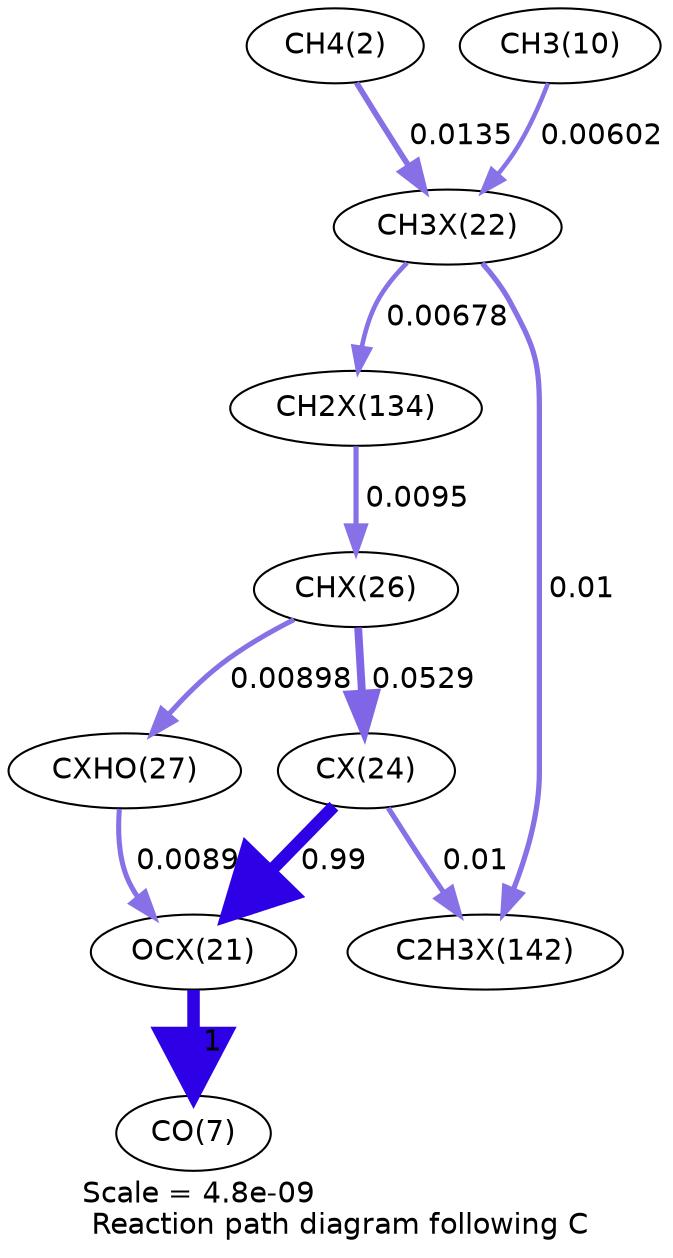 digraph reaction_paths {
center=1;
s4 -> s27[fontname="Helvetica", penwidth=2.75, arrowsize=1.37, color="0.7, 0.513, 0.9"
, label=" 0.0135"];
s12 -> s27[fontname="Helvetica", penwidth=2.14, arrowsize=1.07, color="0.7, 0.506, 0.9"
, label=" 0.00602"];
s27 -> s39[fontname="Helvetica", penwidth=2.23, arrowsize=1.11, color="0.7, 0.507, 0.9"
, label=" 0.00678"];
s27 -> s42[fontname="Helvetica", penwidth=2.52, arrowsize=1.26, color="0.7, 0.51, 0.9"
, label=" 0.01"];
s39 -> s30[fontname="Helvetica", penwidth=2.48, arrowsize=1.24, color="0.7, 0.509, 0.9"
, label=" 0.0095"];
s30 -> s31[fontname="Helvetica", penwidth=2.44, arrowsize=1.22, color="0.7, 0.509, 0.9"
, label=" 0.00898"];
s30 -> s29[fontname="Helvetica", penwidth=3.78, arrowsize=1.89, color="0.7, 0.553, 0.9"
, label=" 0.0529"];
s31 -> s26[fontname="Helvetica", penwidth=2.44, arrowsize=1.22, color="0.7, 0.509, 0.9"
, label=" 0.00898"];
s29 -> s26[fontname="Helvetica", penwidth=5.99, arrowsize=3, color="0.7, 1.49, 0.9"
, label=" 0.99"];
s29 -> s42[fontname="Helvetica", penwidth=2.52, arrowsize=1.26, color="0.7, 0.51, 0.9"
, label=" 0.01"];
s26 -> s9[fontname="Helvetica", penwidth=6, arrowsize=3, color="0.7, 1.5, 0.9"
, label=" 1"];
s4 [ fontname="Helvetica", label="CH4(2)"];
s9 [ fontname="Helvetica", label="CO(7)"];
s12 [ fontname="Helvetica", label="CH3(10)"];
s26 [ fontname="Helvetica", label="OCX(21)"];
s27 [ fontname="Helvetica", label="CH3X(22)"];
s29 [ fontname="Helvetica", label="CX(24)"];
s30 [ fontname="Helvetica", label="CHX(26)"];
s31 [ fontname="Helvetica", label="CXHO(27)"];
s39 [ fontname="Helvetica", label="CH2X(134)"];
s42 [ fontname="Helvetica", label="C2H3X(142)"];
 label = "Scale = 4.8e-09\l Reaction path diagram following C";
 fontname = "Helvetica";
}
